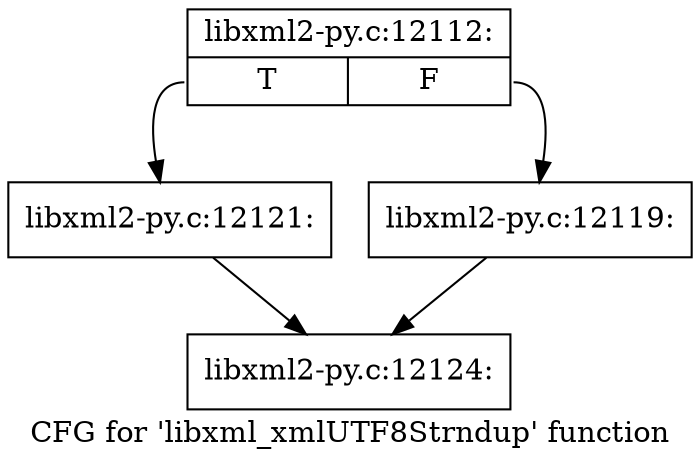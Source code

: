 digraph "CFG for 'libxml_xmlUTF8Strndup' function" {
	label="CFG for 'libxml_xmlUTF8Strndup' function";

	Node0x46e1500 [shape=record,label="{libxml2-py.c:12112:|{<s0>T|<s1>F}}"];
	Node0x46e1500:s0 -> Node0x46e4940;
	Node0x46e1500:s1 -> Node0x46e48f0;
	Node0x46e48f0 [shape=record,label="{libxml2-py.c:12119:}"];
	Node0x46e48f0 -> Node0x46e2e30;
	Node0x46e4940 [shape=record,label="{libxml2-py.c:12121:}"];
	Node0x46e4940 -> Node0x46e2e30;
	Node0x46e2e30 [shape=record,label="{libxml2-py.c:12124:}"];
}
